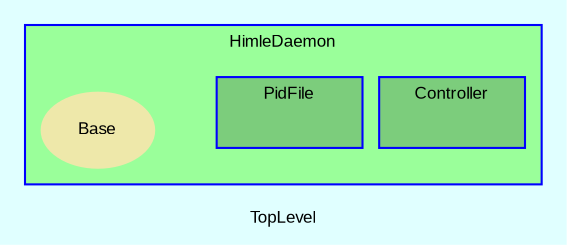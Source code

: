 digraph TopLevel {
    compound = true
    bgcolor = lightcyan1
    fontname = Arial
    fontsize = 8
    label = "TopLevel"
    node [
        fontname = Arial,
        fontsize = 8,
        color = black
    ]

    subgraph cluster_HimleDaemon {
        fillcolor = palegreen1
        URL = "classes/HimleDaemon.html"
        fontname = Arial
        color = blue
        label = "HimleDaemon"
        style = filled
        HimleDaemon [
            shape = plaintext,
            height = 0.01,
            width = 0.01,
            label = ""
        ]

        HimleDaemon__Base [
            fontcolor = black,
            URL = "classes/HimleDaemon/Base.html",
            shape = ellipse,
            color = palegoldenrod,
            style = filled,
            label = "Base"
        ]

        subgraph cluster_HimleDaemon__Controller {
            fillcolor = palegreen3
            URL = "classes/HimleDaemon/Controller.html"
            fontname = Arial
            color = blue
            label = "Controller"
            style = filled
            HimleDaemon__Controller [
                shape = plaintext,
                height = 0.01,
                width = 0.75,
                label = ""
            ]

        }

        subgraph cluster_HimleDaemon__PidFile {
            fillcolor = palegreen3
            URL = "classes/HimleDaemon/PidFile.html"
            fontname = Arial
            color = blue
            label = "PidFile"
            style = filled
            HimleDaemon__PidFile [
                shape = plaintext,
                height = 0.01,
                width = 0.75,
                label = ""
            ]

        }

    }

}

